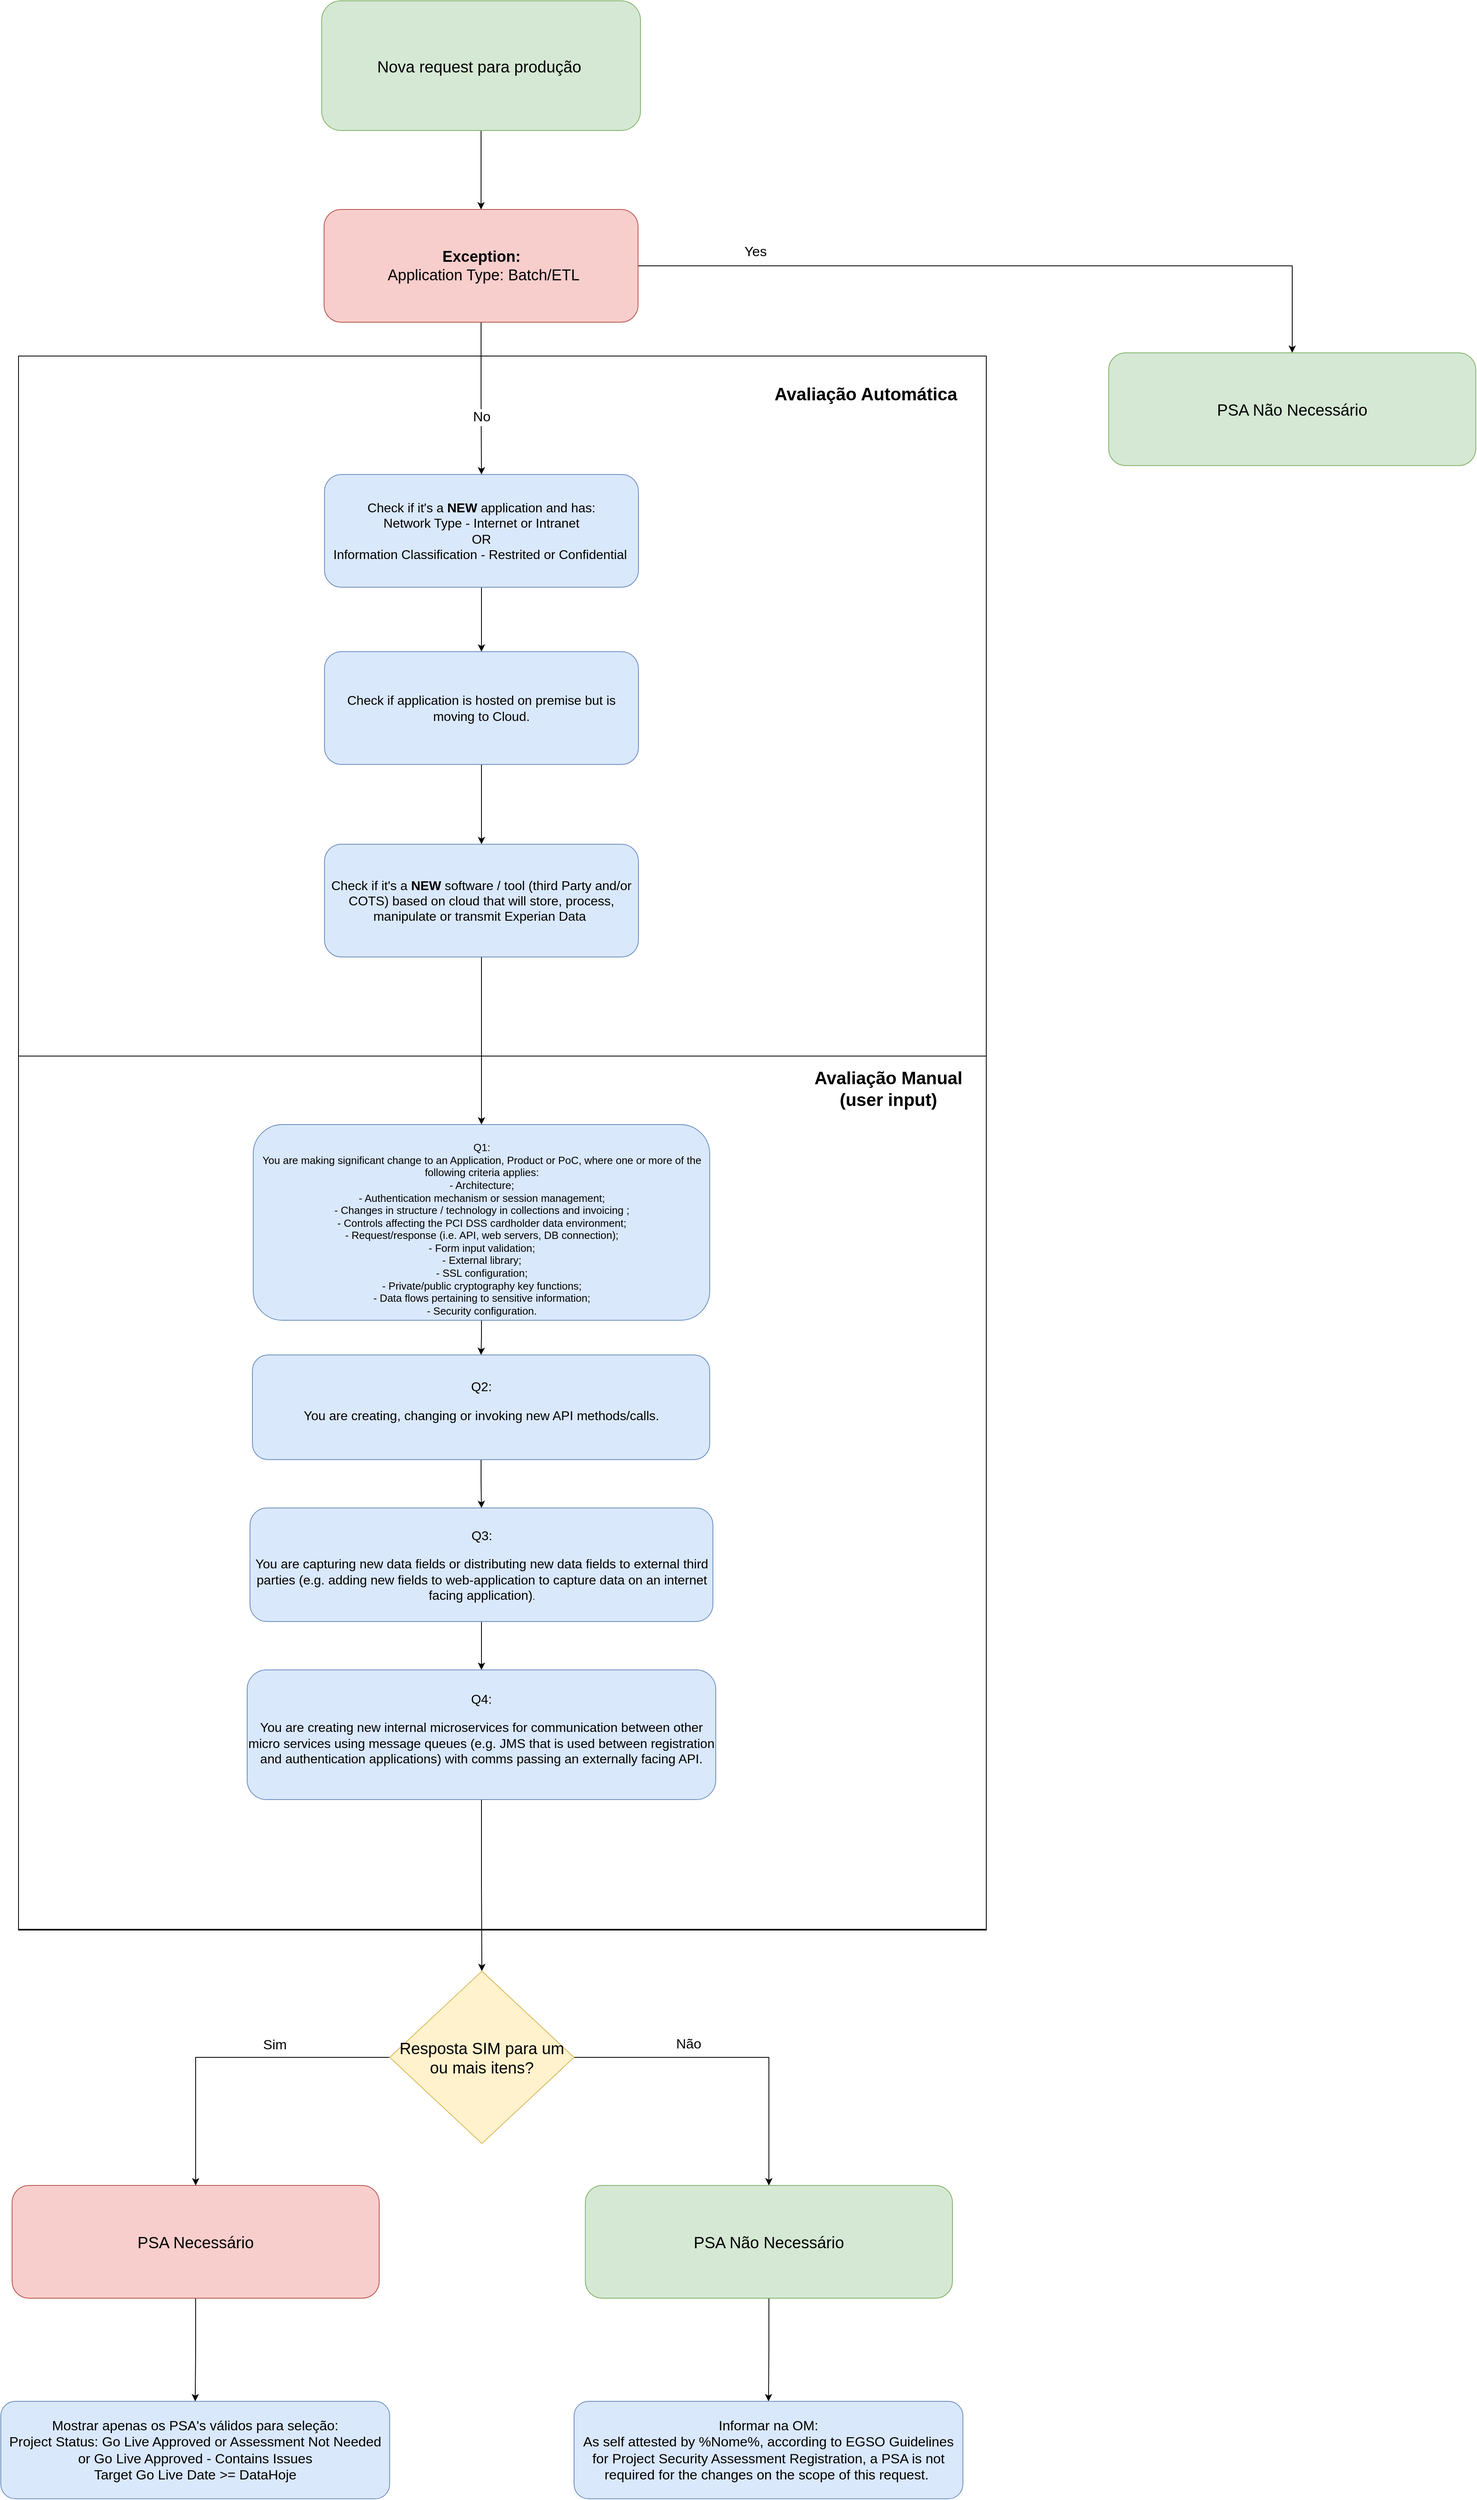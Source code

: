 <mxfile version="14.8.4" type="github">
  <diagram id="TiFRca5dtkU5tiBfq6bS" name="Page-1">
    <mxGraphModel dx="821" dy="2244" grid="0" gridSize="10" guides="1" tooltips="1" connect="1" arrows="1" fold="1" page="0" pageScale="1" pageWidth="827" pageHeight="1169" background="#ffffff" math="0" shadow="0">
      <root>
        <mxCell id="0" />
        <mxCell id="1" parent="0" />
        <mxCell id="hBUTBRrio8c5EA31uLLS-23" value="" style="rounded=0;whiteSpace=wrap;html=1;fillColor=none;" parent="1" vertex="1">
          <mxGeometry x="650" y="55" width="1202" height="1084" as="geometry" />
        </mxCell>
        <mxCell id="hBUTBRrio8c5EA31uLLS-21" value="" style="rounded=0;whiteSpace=wrap;html=1;fillColor=none;" parent="1" vertex="1">
          <mxGeometry x="650" y="-814" width="1202" height="1954" as="geometry" />
        </mxCell>
        <mxCell id="hBUTBRrio8c5EA31uLLS-9" style="edgeStyle=orthogonalEdgeStyle;rounded=0;orthogonalLoop=1;jettySize=auto;html=1;entryX=0.5;entryY=0;entryDx=0;entryDy=0;" parent="1" source="hBUTBRrio8c5EA31uLLS-1" target="hBUTBRrio8c5EA31uLLS-4" edge="1">
          <mxGeometry relative="1" as="geometry" />
        </mxCell>
        <mxCell id="hBUTBRrio8c5EA31uLLS-1" value="&lt;font style=&quot;font-size: 13px&quot;&gt;&lt;br&gt;Q1:&lt;br&gt;You are making significant change to an Application, Product or PoC, where one or more of the following criteria applies:&lt;br&gt;- Architecture;&lt;br&gt;- Authentication mechanism or session management;&lt;br&gt;- Changes in structure / technology in collections and invoicing ;&lt;br&gt;- Controls affecting the PCI DSS cardholder data environment;&lt;br&gt;- Request/response (i.e. API, web servers, DB connection);&lt;br&gt;- Form input validation;&lt;br&gt;- External library;&lt;br&gt;- SSL configuration;&lt;br&gt;- Private/public cryptography key functions;&lt;br&gt;- Data flows pertaining to sensitive information;&lt;br&gt;- Security configuration.&lt;/font&gt;" style="rounded=1;whiteSpace=wrap;html=1;fillColor=#dae8fc;strokeColor=#6c8ebf;" parent="1" vertex="1">
          <mxGeometry x="941.5" y="140" width="567" height="243" as="geometry" />
        </mxCell>
        <mxCell id="hBUTBRrio8c5EA31uLLS-10" style="edgeStyle=orthogonalEdgeStyle;rounded=0;orthogonalLoop=1;jettySize=auto;html=1;entryX=0.5;entryY=0;entryDx=0;entryDy=0;" parent="1" source="hBUTBRrio8c5EA31uLLS-4" target="hBUTBRrio8c5EA31uLLS-5" edge="1">
          <mxGeometry relative="1" as="geometry" />
        </mxCell>
        <mxCell id="hBUTBRrio8c5EA31uLLS-4" value="&lt;font style=&quot;font-size: 16px&quot;&gt;Q2:&lt;br&gt;&lt;/font&gt;&lt;p class=&quot;MsoNormal&quot; style=&quot;font-size: 16px&quot;&gt;&lt;span lang=&quot;EN-US&quot;&gt;&lt;font style=&quot;font-size: 16px&quot;&gt;You are creating, changing or invoking new API methods/calls.&lt;/font&gt;&lt;/span&gt;&lt;/p&gt;" style="rounded=1;whiteSpace=wrap;html=1;fillColor=#dae8fc;strokeColor=#6c8ebf;" parent="1" vertex="1">
          <mxGeometry x="940.5" y="426" width="568" height="130" as="geometry" />
        </mxCell>
        <mxCell id="hBUTBRrio8c5EA31uLLS-11" style="edgeStyle=orthogonalEdgeStyle;rounded=0;orthogonalLoop=1;jettySize=auto;html=1;" parent="1" source="hBUTBRrio8c5EA31uLLS-5" target="hBUTBRrio8c5EA31uLLS-6" edge="1">
          <mxGeometry relative="1" as="geometry" />
        </mxCell>
        <mxCell id="hBUTBRrio8c5EA31uLLS-5" value="&lt;p class=&quot;MsoNormal&quot; style=&quot;font-size: 16px&quot;&gt;&lt;font style=&quot;font-size: 16px&quot;&gt;Q3:&lt;/font&gt;&lt;/p&gt;&lt;p class=&quot;MsoNormal&quot; style=&quot;font-size: 16px&quot;&gt;&lt;span lang=&quot;EN-US&quot;&gt;&lt;font style=&quot;font-size: 16px&quot;&gt;You are capturing new data fields or distributing new data fields to external third parties (e.g. adding new fields to web-application to capture data on an internet facing application)&lt;/font&gt;&lt;span style=&quot;font-size: 11px&quot;&gt;.&lt;/span&gt;&lt;/span&gt;&lt;/p&gt;" style="rounded=1;whiteSpace=wrap;html=1;fillColor=#dae8fc;strokeColor=#6c8ebf;" parent="1" vertex="1">
          <mxGeometry x="937.5" y="616" width="575" height="141" as="geometry" />
        </mxCell>
        <mxCell id="hBUTBRrio8c5EA31uLLS-40" style="edgeStyle=orthogonalEdgeStyle;rounded=0;orthogonalLoop=1;jettySize=auto;html=1;entryX=0.5;entryY=0;entryDx=0;entryDy=0;" parent="1" source="hBUTBRrio8c5EA31uLLS-6" target="hBUTBRrio8c5EA31uLLS-39" edge="1">
          <mxGeometry relative="1" as="geometry" />
        </mxCell>
        <mxCell id="hBUTBRrio8c5EA31uLLS-6" value="&lt;font style=&quot;font-size: 16px&quot;&gt;Q4:&lt;br&gt;&lt;/font&gt;&lt;p class=&quot;MsoNormal&quot; style=&quot;font-size: 16px&quot;&gt;&lt;span lang=&quot;EN-US&quot;&gt;&lt;font style=&quot;font-size: 16px&quot;&gt;You are creating new internal microservices for communication between other micro services using message queues (e.g. JMS that is used between registration and authentication applications) with comms passing an externally facing API.&lt;/font&gt;&lt;/span&gt;&lt;/p&gt;" style="rounded=1;whiteSpace=wrap;html=1;fillColor=#dae8fc;strokeColor=#6c8ebf;" parent="1" vertex="1">
          <mxGeometry x="934" y="817" width="582" height="161" as="geometry" />
        </mxCell>
        <mxCell id="hBUTBRrio8c5EA31uLLS-45" style="edgeStyle=orthogonalEdgeStyle;rounded=0;orthogonalLoop=1;jettySize=auto;html=1;entryX=0.5;entryY=0;entryDx=0;entryDy=0;fontSize=17;" parent="1" source="hBUTBRrio8c5EA31uLLS-12" target="hBUTBRrio8c5EA31uLLS-44" edge="1">
          <mxGeometry relative="1" as="geometry" />
        </mxCell>
        <mxCell id="hBUTBRrio8c5EA31uLLS-12" value="&lt;font style=&quot;font-size: 20px&quot;&gt;PSA Necessário&lt;/font&gt;" style="rounded=1;whiteSpace=wrap;html=1;fillColor=#f8cecc;strokeColor=#b85450;" parent="1" vertex="1">
          <mxGeometry x="642" y="1457" width="456" height="140" as="geometry" />
        </mxCell>
        <mxCell id="hBUTBRrio8c5EA31uLLS-53" style="edgeStyle=orthogonalEdgeStyle;rounded=0;orthogonalLoop=1;jettySize=auto;html=1;fontSize=17;" parent="1" source="hBUTBRrio8c5EA31uLLS-20" target="hBUTBRrio8c5EA31uLLS-49" edge="1">
          <mxGeometry relative="1" as="geometry" />
        </mxCell>
        <mxCell id="hBUTBRrio8c5EA31uLLS-20" value="&lt;font style=&quot;font-size: 20px&quot;&gt;Nova request para produção&amp;nbsp;&lt;/font&gt;" style="rounded=1;whiteSpace=wrap;html=1;fillColor=#d5e8d4;strokeColor=#82b366;" parent="1" vertex="1">
          <mxGeometry x="1026.5" y="-1255" width="396" height="161" as="geometry" />
        </mxCell>
        <mxCell id="hBUTBRrio8c5EA31uLLS-24" value="&lt;b&gt;&lt;font style=&quot;font-size: 22px&quot;&gt;Avaliação Manual&lt;br&gt;(user input)&lt;br&gt;&lt;/font&gt;&lt;/b&gt;" style="text;html=1;strokeColor=none;fillColor=none;align=center;verticalAlign=middle;whiteSpace=wrap;rounded=0;" parent="1" vertex="1">
          <mxGeometry x="1605" y="86" width="251" height="20" as="geometry" />
        </mxCell>
        <mxCell id="hBUTBRrio8c5EA31uLLS-25" value="&lt;b&gt;&lt;font style=&quot;font-size: 22px&quot;&gt;Avaliação Automática&lt;/font&gt;&lt;/b&gt;" style="text;html=1;strokeColor=none;fillColor=none;align=center;verticalAlign=middle;whiteSpace=wrap;rounded=0;" parent="1" vertex="1">
          <mxGeometry x="1577" y="-776" width="251" height="20" as="geometry" />
        </mxCell>
        <mxCell id="hBUTBRrio8c5EA31uLLS-35" style="edgeStyle=orthogonalEdgeStyle;rounded=0;orthogonalLoop=1;jettySize=auto;html=1;entryX=0.5;entryY=0;entryDx=0;entryDy=0;" parent="1" source="hBUTBRrio8c5EA31uLLS-26" target="hBUTBRrio8c5EA31uLLS-34" edge="1">
          <mxGeometry relative="1" as="geometry" />
        </mxCell>
        <mxCell id="hBUTBRrio8c5EA31uLLS-26" value="&lt;font style=&quot;font-size: 16px&quot;&gt;Check if application is hosted on premise but is moving to Cloud.&lt;/font&gt;" style="rounded=1;whiteSpace=wrap;html=1;fillColor=#dae8fc;strokeColor=#6c8ebf;" parent="1" vertex="1">
          <mxGeometry x="1030" y="-447" width="390" height="140" as="geometry" />
        </mxCell>
        <mxCell id="hBUTBRrio8c5EA31uLLS-33" style="edgeStyle=orthogonalEdgeStyle;rounded=0;orthogonalLoop=1;jettySize=auto;html=1;entryX=0.5;entryY=0;entryDx=0;entryDy=0;" parent="1" source="hBUTBRrio8c5EA31uLLS-31" target="hBUTBRrio8c5EA31uLLS-26" edge="1">
          <mxGeometry relative="1" as="geometry" />
        </mxCell>
        <mxCell id="hBUTBRrio8c5EA31uLLS-31" value="&lt;font style=&quot;font-size: 16px&quot;&gt;Check if it&#39;s a&amp;nbsp;&lt;b&gt;NEW&lt;/b&gt; application and has:&lt;br&gt;Network Type - Internet or Intranet&lt;br&gt;OR&lt;br&gt;Information Classification - Restrited or Confidential&lt;/font&gt;&amp;nbsp;" style="rounded=1;whiteSpace=wrap;html=1;fillColor=#dae8fc;strokeColor=#6c8ebf;" parent="1" vertex="1">
          <mxGeometry x="1030" y="-667" width="390" height="140" as="geometry" />
        </mxCell>
        <mxCell id="hBUTBRrio8c5EA31uLLS-36" style="edgeStyle=orthogonalEdgeStyle;rounded=0;orthogonalLoop=1;jettySize=auto;html=1;entryX=0.5;entryY=0;entryDx=0;entryDy=0;" parent="1" source="hBUTBRrio8c5EA31uLLS-34" target="hBUTBRrio8c5EA31uLLS-1" edge="1">
          <mxGeometry relative="1" as="geometry" />
        </mxCell>
        <mxCell id="hBUTBRrio8c5EA31uLLS-34" value="&lt;font style=&quot;font-size: 16px&quot;&gt;&lt;span lang=&quot;EN-US&quot; style=&quot;font-family: &amp;#34;calibri&amp;#34; , sans-serif&quot;&gt;Check if it&#39;s a&lt;/span&gt;&lt;span lang=&quot;EN-US&quot; style=&quot;font-family: &amp;#34;calibri&amp;#34; , sans-serif&quot;&gt;&amp;nbsp;&lt;b&gt;NEW&amp;nbsp;&lt;/b&gt;software / tool (third Party and/or COTS)&lt;/span&gt;&lt;span lang=&quot;EN-US&quot; style=&quot;font-family: &amp;#34;calibri&amp;#34; , sans-serif&quot;&gt;&amp;nbsp;based on cloud that will store, process, manipulate or transmit Experian Data&amp;nbsp;&lt;/span&gt;&lt;/font&gt;" style="rounded=1;whiteSpace=wrap;html=1;fillColor=#dae8fc;strokeColor=#6c8ebf;" parent="1" vertex="1">
          <mxGeometry x="1030" y="-208" width="390" height="140" as="geometry" />
        </mxCell>
        <mxCell id="hBUTBRrio8c5EA31uLLS-47" style="edgeStyle=orthogonalEdgeStyle;rounded=0;orthogonalLoop=1;jettySize=auto;html=1;entryX=0.5;entryY=0;entryDx=0;entryDy=0;fontSize=17;" parent="1" source="hBUTBRrio8c5EA31uLLS-37" target="hBUTBRrio8c5EA31uLLS-46" edge="1">
          <mxGeometry relative="1" as="geometry" />
        </mxCell>
        <mxCell id="hBUTBRrio8c5EA31uLLS-37" value="&lt;font style=&quot;font-size: 20px&quot;&gt;PSA Não Necessário&lt;/font&gt;" style="rounded=1;whiteSpace=wrap;html=1;fillColor=#d5e8d4;strokeColor=#82b366;" parent="1" vertex="1">
          <mxGeometry x="1354" y="1457" width="456" height="140" as="geometry" />
        </mxCell>
        <mxCell id="hBUTBRrio8c5EA31uLLS-41" style="edgeStyle=orthogonalEdgeStyle;rounded=0;orthogonalLoop=1;jettySize=auto;html=1;entryX=0.5;entryY=0;entryDx=0;entryDy=0;" parent="1" source="hBUTBRrio8c5EA31uLLS-39" target="hBUTBRrio8c5EA31uLLS-12" edge="1">
          <mxGeometry relative="1" as="geometry" />
        </mxCell>
        <mxCell id="hBUTBRrio8c5EA31uLLS-43" value="Sim" style="edgeLabel;html=1;align=center;verticalAlign=middle;resizable=0;points=[];fontSize=17;" parent="hBUTBRrio8c5EA31uLLS-41" vertex="1" connectable="0">
          <mxGeometry x="-0.662" y="4" relative="1" as="geometry">
            <mxPoint x="-76" y="-19" as="offset" />
          </mxGeometry>
        </mxCell>
        <mxCell id="hBUTBRrio8c5EA31uLLS-42" value="Não" style="edgeStyle=orthogonalEdgeStyle;rounded=0;orthogonalLoop=1;jettySize=auto;html=1;entryX=0.5;entryY=0;entryDx=0;entryDy=0;fontSize=17;" parent="1" source="hBUTBRrio8c5EA31uLLS-39" target="hBUTBRrio8c5EA31uLLS-37" edge="1">
          <mxGeometry x="-0.292" y="16" relative="1" as="geometry">
            <mxPoint as="offset" />
          </mxGeometry>
        </mxCell>
        <mxCell id="hBUTBRrio8c5EA31uLLS-39" value="&lt;font style=&quot;font-size: 20px&quot;&gt;Resposta SIM para um ou mais itens?&lt;/font&gt;" style="rhombus;whiteSpace=wrap;html=1;fillColor=#fff2cc;strokeColor=#d6b656;" parent="1" vertex="1">
          <mxGeometry x="1111" y="1191" width="229" height="214" as="geometry" />
        </mxCell>
        <mxCell id="hBUTBRrio8c5EA31uLLS-44" value="&lt;font style=&quot;font-size: 17px&quot;&gt;Mostrar apenas os PSA&#39;s válidos para seleção:&lt;br&gt;Project Status: Go Live Approved or Assessment Not Needed or Go Live Approved - Contains Issues&lt;br&gt;Target Go Live Date &amp;gt;= DataHoje&lt;/font&gt;" style="rounded=1;whiteSpace=wrap;html=1;fontSize=17;fillColor=#dae8fc;strokeColor=#6c8ebf;" parent="1" vertex="1">
          <mxGeometry x="628" y="1725" width="483" height="121" as="geometry" />
        </mxCell>
        <mxCell id="hBUTBRrio8c5EA31uLLS-46" value="Informar na OM:&lt;br&gt;As self attested by %Nome%, according to&amp;nbsp;EGSO Guidelines for Project Security Assessment Registration, a PSA is not required for the changes on the scope of this request.&amp;nbsp;" style="rounded=1;whiteSpace=wrap;html=1;fontSize=17;fillColor=#dae8fc;strokeColor=#6c8ebf;" parent="1" vertex="1">
          <mxGeometry x="1340" y="1725" width="483" height="121" as="geometry" />
        </mxCell>
        <mxCell id="hBUTBRrio8c5EA31uLLS-52" value="No" style="edgeStyle=orthogonalEdgeStyle;rounded=0;orthogonalLoop=1;jettySize=auto;html=1;entryX=0.5;entryY=0;entryDx=0;entryDy=0;fontSize=17;" parent="1" source="hBUTBRrio8c5EA31uLLS-49" target="hBUTBRrio8c5EA31uLLS-31" edge="1">
          <mxGeometry x="-0.003" y="-22" relative="1" as="geometry">
            <mxPoint y="1" as="offset" />
          </mxGeometry>
        </mxCell>
        <mxCell id="hBUTBRrio8c5EA31uLLS-54" style="edgeStyle=orthogonalEdgeStyle;rounded=0;orthogonalLoop=1;jettySize=auto;html=1;fontSize=17;entryX=0.5;entryY=0;entryDx=0;entryDy=0;" parent="1" source="hBUTBRrio8c5EA31uLLS-49" target="hBUTBRrio8c5EA31uLLS-55" edge="1">
          <mxGeometry relative="1" as="geometry">
            <mxPoint x="1980" y="-893" as="targetPoint" />
          </mxGeometry>
        </mxCell>
        <mxCell id="hBUTBRrio8c5EA31uLLS-56" value="Yes" style="edgeLabel;html=1;align=center;verticalAlign=middle;resizable=0;points=[];fontSize=17;" parent="hBUTBRrio8c5EA31uLLS-54" vertex="1" connectable="0">
          <mxGeometry x="-0.744" y="2" relative="1" as="geometry">
            <mxPoint x="27" y="-15" as="offset" />
          </mxGeometry>
        </mxCell>
        <mxCell id="hBUTBRrio8c5EA31uLLS-49" value="&lt;font style=&quot;font-size: 19px&quot;&gt;&lt;b&gt;Exception:&lt;br&gt;&lt;/b&gt;&amp;nbsp;Application Type: Batch/ETL&lt;/font&gt;" style="rounded=1;whiteSpace=wrap;html=1;fillColor=#f8cecc;strokeColor=#b85450;" parent="1" vertex="1">
          <mxGeometry x="1029.5" y="-996" width="390" height="140" as="geometry" />
        </mxCell>
        <mxCell id="hBUTBRrio8c5EA31uLLS-55" value="&lt;font style=&quot;font-size: 20px&quot;&gt;PSA Não Necessário&lt;/font&gt;" style="rounded=1;whiteSpace=wrap;html=1;fillColor=#d5e8d4;strokeColor=#82b366;" parent="1" vertex="1">
          <mxGeometry x="2004" y="-818" width="456" height="140" as="geometry" />
        </mxCell>
      </root>
    </mxGraphModel>
  </diagram>
</mxfile>
